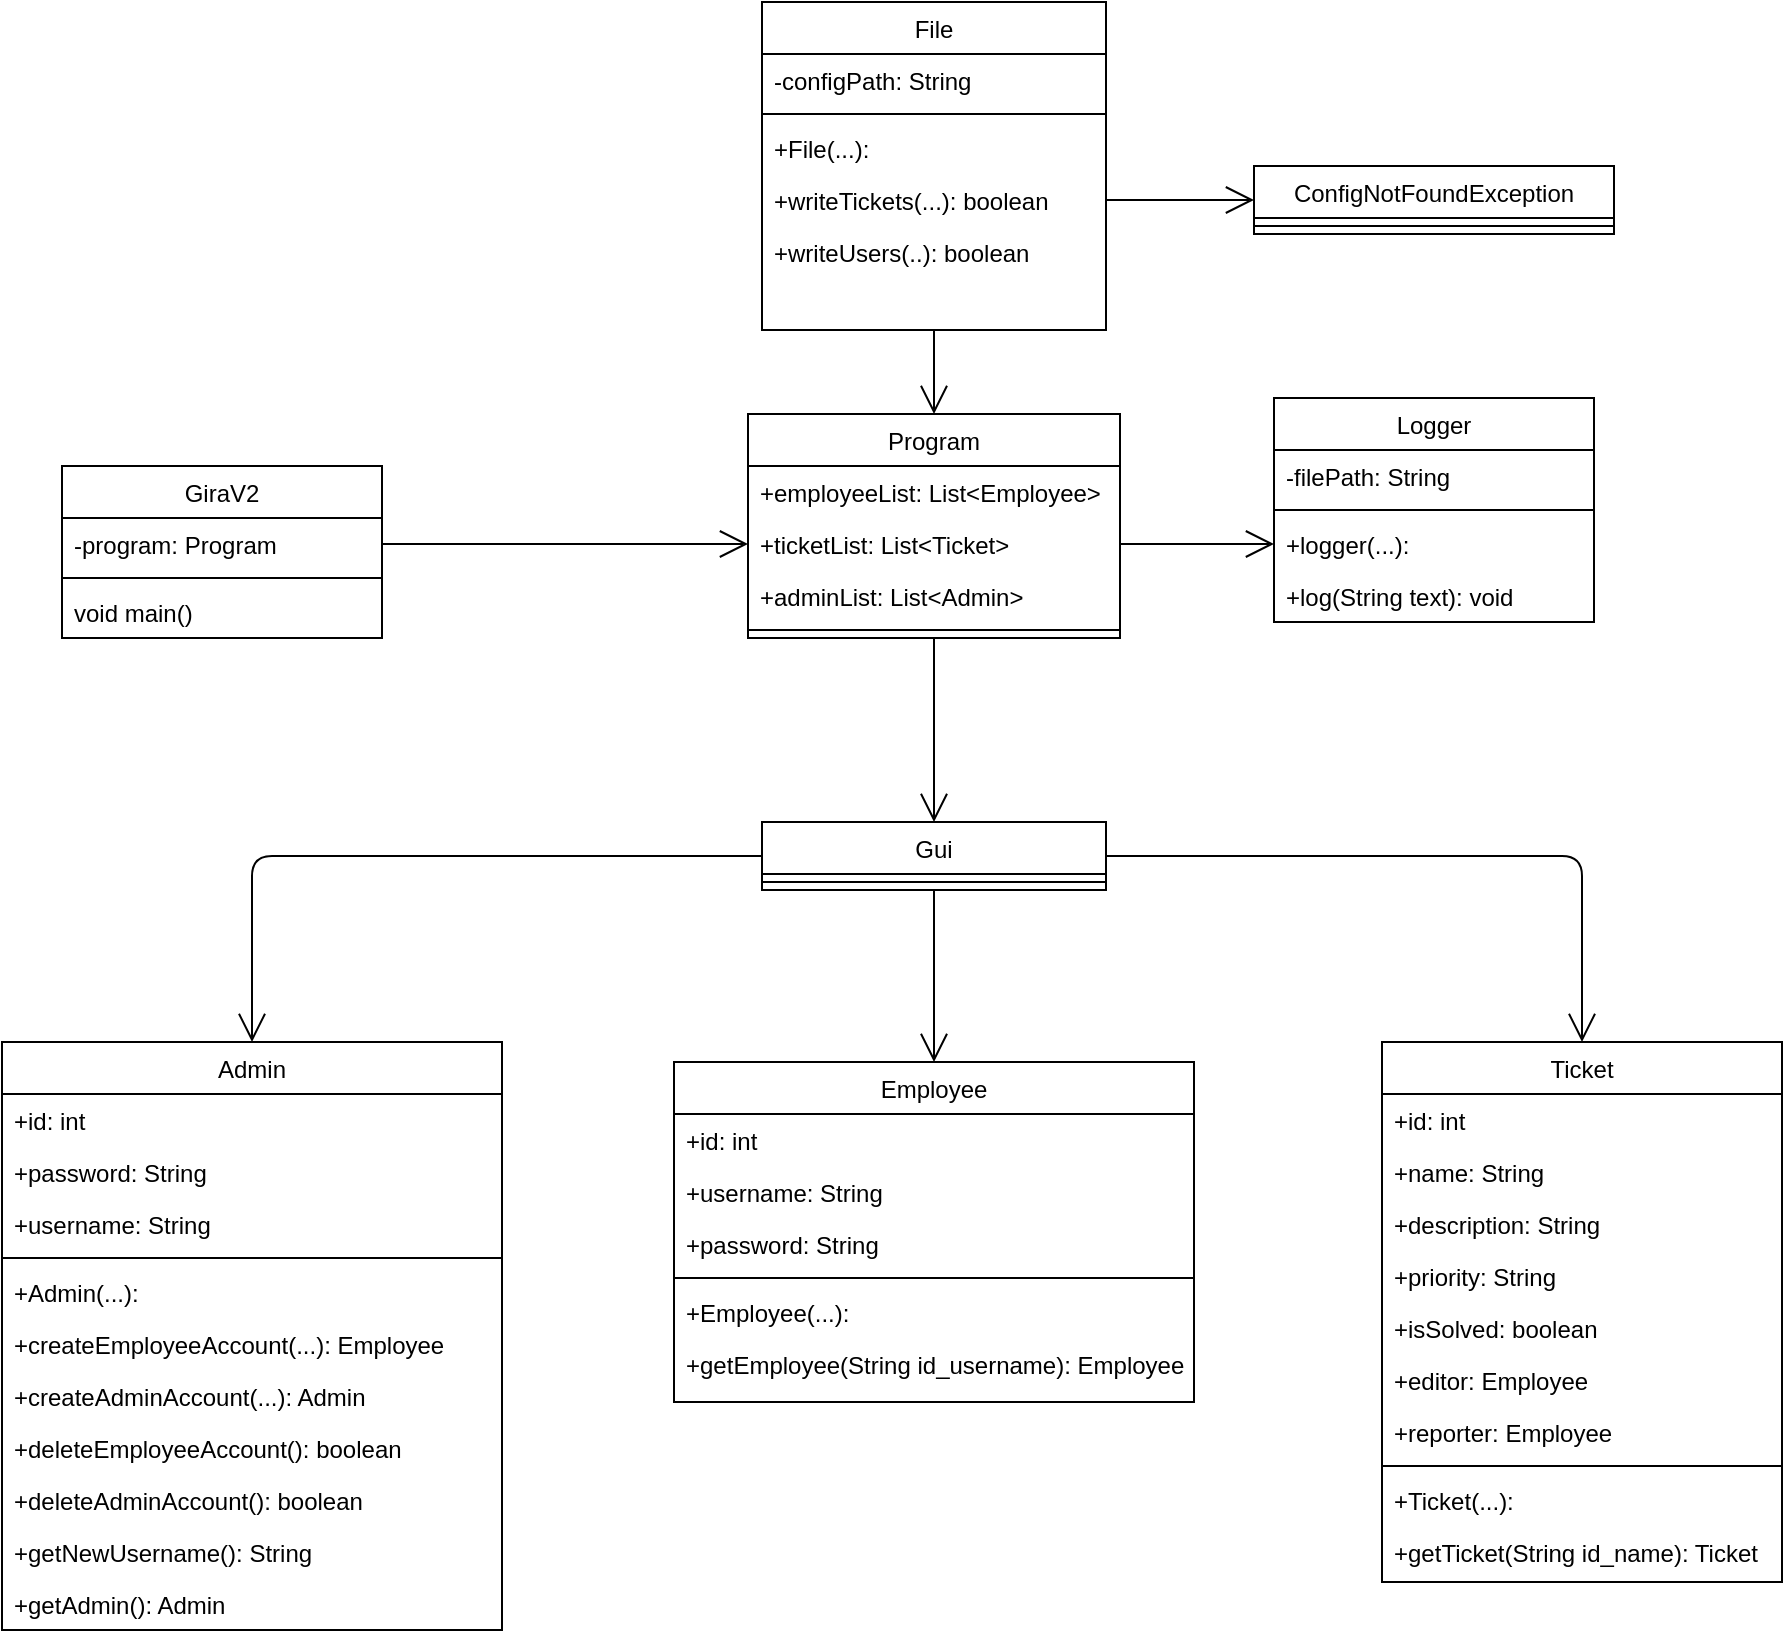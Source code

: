 <mxfile version="14.2.4" type="device"><diagram id="C5RBs43oDa-KdzZeNtuy" name="Page-1"><mxGraphModel dx="1422" dy="1935" grid="1" gridSize="10" guides="1" tooltips="1" connect="1" arrows="1" fold="1" page="1" pageScale="1" pageWidth="827" pageHeight="1169" math="0" shadow="0"><root><mxCell id="WIyWlLk6GJQsqaUBKTNV-0"/><mxCell id="WIyWlLk6GJQsqaUBKTNV-1" parent="WIyWlLk6GJQsqaUBKTNV-0"/><mxCell id="zkfFHV4jXpPFQw0GAbJ--0" value="Admin" style="swimlane;fontStyle=0;align=center;verticalAlign=top;childLayout=stackLayout;horizontal=1;startSize=26;horizontalStack=0;resizeParent=1;resizeLast=0;collapsible=1;marginBottom=0;rounded=0;shadow=0;strokeWidth=1;" parent="WIyWlLk6GJQsqaUBKTNV-1" vertex="1"><mxGeometry x="40" y="370" width="250" height="294" as="geometry"><mxRectangle x="230" y="140" width="160" height="26" as="alternateBounds"/></mxGeometry></mxCell><mxCell id="lcVu2gEmD91j_J88FDu_-38" value="+id: int" style="text;align=left;verticalAlign=top;spacingLeft=4;spacingRight=4;overflow=hidden;rotatable=0;points=[[0,0.5],[1,0.5]];portConstraint=eastwest;rounded=0;shadow=0;html=0;" vertex="1" parent="zkfFHV4jXpPFQw0GAbJ--0"><mxGeometry y="26" width="250" height="26" as="geometry"/></mxCell><mxCell id="lcVu2gEmD91j_J88FDu_-40" value="+password: String" style="text;align=left;verticalAlign=top;spacingLeft=4;spacingRight=4;overflow=hidden;rotatable=0;points=[[0,0.5],[1,0.5]];portConstraint=eastwest;rounded=0;shadow=0;html=0;" vertex="1" parent="zkfFHV4jXpPFQw0GAbJ--0"><mxGeometry y="52" width="250" height="26" as="geometry"/></mxCell><mxCell id="lcVu2gEmD91j_J88FDu_-39" value="+username: String" style="text;align=left;verticalAlign=top;spacingLeft=4;spacingRight=4;overflow=hidden;rotatable=0;points=[[0,0.5],[1,0.5]];portConstraint=eastwest;rounded=0;shadow=0;html=0;" vertex="1" parent="zkfFHV4jXpPFQw0GAbJ--0"><mxGeometry y="78" width="250" height="26" as="geometry"/></mxCell><mxCell id="zkfFHV4jXpPFQw0GAbJ--4" value="" style="line;html=1;strokeWidth=1;align=left;verticalAlign=middle;spacingTop=-1;spacingLeft=3;spacingRight=3;rotatable=0;labelPosition=right;points=[];portConstraint=eastwest;" parent="zkfFHV4jXpPFQw0GAbJ--0" vertex="1"><mxGeometry y="104" width="250" height="8" as="geometry"/></mxCell><mxCell id="zkfFHV4jXpPFQw0GAbJ--5" value="+Admin(...):" style="text;align=left;verticalAlign=top;spacingLeft=4;spacingRight=4;overflow=hidden;rotatable=0;points=[[0,0.5],[1,0.5]];portConstraint=eastwest;" parent="zkfFHV4jXpPFQw0GAbJ--0" vertex="1"><mxGeometry y="112" width="250" height="26" as="geometry"/></mxCell><mxCell id="zUxn0LRt2D8FwQx7hp7--18" value="+createEmployeeAccount(...): Employee" style="text;align=left;verticalAlign=top;spacingLeft=4;spacingRight=4;overflow=hidden;rotatable=0;points=[[0,0.5],[1,0.5]];portConstraint=eastwest;" parent="zkfFHV4jXpPFQw0GAbJ--0" vertex="1"><mxGeometry y="138" width="250" height="26" as="geometry"/></mxCell><mxCell id="zUxn0LRt2D8FwQx7hp7--19" value="+createAdminAccount(...): Admin" style="text;align=left;verticalAlign=top;spacingLeft=4;spacingRight=4;overflow=hidden;rotatable=0;points=[[0,0.5],[1,0.5]];portConstraint=eastwest;" parent="zkfFHV4jXpPFQw0GAbJ--0" vertex="1"><mxGeometry y="164" width="250" height="26" as="geometry"/></mxCell><mxCell id="zUxn0LRt2D8FwQx7hp7--20" value="+deleteEmployeeAccount(): boolean" style="text;align=left;verticalAlign=top;spacingLeft=4;spacingRight=4;overflow=hidden;rotatable=0;points=[[0,0.5],[1,0.5]];portConstraint=eastwest;" parent="zkfFHV4jXpPFQw0GAbJ--0" vertex="1"><mxGeometry y="190" width="250" height="26" as="geometry"/></mxCell><mxCell id="zUxn0LRt2D8FwQx7hp7--21" value="+deleteAdminAccount(): boolean" style="text;align=left;verticalAlign=top;spacingLeft=4;spacingRight=4;overflow=hidden;rotatable=0;points=[[0,0.5],[1,0.5]];portConstraint=eastwest;" parent="zkfFHV4jXpPFQw0GAbJ--0" vertex="1"><mxGeometry y="216" width="250" height="26" as="geometry"/></mxCell><mxCell id="zUxn0LRt2D8FwQx7hp7--22" value="+getNewUsername(): String" style="text;align=left;verticalAlign=top;spacingLeft=4;spacingRight=4;overflow=hidden;rotatable=0;points=[[0,0.5],[1,0.5]];portConstraint=eastwest;" parent="zkfFHV4jXpPFQw0GAbJ--0" vertex="1"><mxGeometry y="242" width="250" height="26" as="geometry"/></mxCell><mxCell id="zUxn0LRt2D8FwQx7hp7--23" value="+getAdmin(): Admin" style="text;align=left;verticalAlign=top;spacingLeft=4;spacingRight=4;overflow=hidden;rotatable=0;points=[[0,0.5],[1,0.5]];portConstraint=eastwest;" parent="zkfFHV4jXpPFQw0GAbJ--0" vertex="1"><mxGeometry y="268" width="250" height="26" as="geometry"/></mxCell><mxCell id="zkfFHV4jXpPFQw0GAbJ--13" value="GiraV2" style="swimlane;fontStyle=0;align=center;verticalAlign=top;childLayout=stackLayout;horizontal=1;startSize=26;horizontalStack=0;resizeParent=1;resizeLast=0;collapsible=1;marginBottom=0;rounded=0;shadow=0;strokeWidth=1;" parent="WIyWlLk6GJQsqaUBKTNV-1" vertex="1"><mxGeometry x="70" y="82" width="160" height="86" as="geometry"><mxRectangle x="340" y="380" width="170" height="26" as="alternateBounds"/></mxGeometry></mxCell><mxCell id="zkfFHV4jXpPFQw0GAbJ--14" value="-program: Program" style="text;align=left;verticalAlign=top;spacingLeft=4;spacingRight=4;overflow=hidden;rotatable=0;points=[[0,0.5],[1,0.5]];portConstraint=eastwest;" parent="zkfFHV4jXpPFQw0GAbJ--13" vertex="1"><mxGeometry y="26" width="160" height="26" as="geometry"/></mxCell><mxCell id="zkfFHV4jXpPFQw0GAbJ--15" value="" style="line;html=1;strokeWidth=1;align=left;verticalAlign=middle;spacingTop=-1;spacingLeft=3;spacingRight=3;rotatable=0;labelPosition=right;points=[];portConstraint=eastwest;" parent="zkfFHV4jXpPFQw0GAbJ--13" vertex="1"><mxGeometry y="52" width="160" height="8" as="geometry"/></mxCell><mxCell id="zUxn0LRt2D8FwQx7hp7--9" value="void main()" style="text;align=left;verticalAlign=top;spacingLeft=4;spacingRight=4;overflow=hidden;rotatable=0;points=[[0,0.5],[1,0.5]];portConstraint=eastwest;" parent="zkfFHV4jXpPFQw0GAbJ--13" vertex="1"><mxGeometry y="60" width="160" height="26" as="geometry"/></mxCell><mxCell id="zkfFHV4jXpPFQw0GAbJ--17" value="Employee" style="swimlane;fontStyle=0;align=center;verticalAlign=top;childLayout=stackLayout;horizontal=1;startSize=26;horizontalStack=0;resizeParent=1;resizeLast=0;collapsible=1;marginBottom=0;rounded=0;shadow=0;strokeWidth=1;" parent="WIyWlLk6GJQsqaUBKTNV-1" vertex="1"><mxGeometry x="376" y="380" width="260" height="170" as="geometry"><mxRectangle x="550" y="140" width="160" height="26" as="alternateBounds"/></mxGeometry></mxCell><mxCell id="zkfFHV4jXpPFQw0GAbJ--19" value="+id: int" style="text;align=left;verticalAlign=top;spacingLeft=4;spacingRight=4;overflow=hidden;rotatable=0;points=[[0,0.5],[1,0.5]];portConstraint=eastwest;rounded=0;shadow=0;html=0;" parent="zkfFHV4jXpPFQw0GAbJ--17" vertex="1"><mxGeometry y="26" width="260" height="26" as="geometry"/></mxCell><mxCell id="zkfFHV4jXpPFQw0GAbJ--20" value="+username: String" style="text;align=left;verticalAlign=top;spacingLeft=4;spacingRight=4;overflow=hidden;rotatable=0;points=[[0,0.5],[1,0.5]];portConstraint=eastwest;rounded=0;shadow=0;html=0;" parent="zkfFHV4jXpPFQw0GAbJ--17" vertex="1"><mxGeometry y="52" width="260" height="26" as="geometry"/></mxCell><mxCell id="lcVu2gEmD91j_J88FDu_-37" value="+password: String" style="text;align=left;verticalAlign=top;spacingLeft=4;spacingRight=4;overflow=hidden;rotatable=0;points=[[0,0.5],[1,0.5]];portConstraint=eastwest;rounded=0;shadow=0;html=0;" vertex="1" parent="zkfFHV4jXpPFQw0GAbJ--17"><mxGeometry y="78" width="260" height="26" as="geometry"/></mxCell><mxCell id="zkfFHV4jXpPFQw0GAbJ--23" value="" style="line;html=1;strokeWidth=1;align=left;verticalAlign=middle;spacingTop=-1;spacingLeft=3;spacingRight=3;rotatable=0;labelPosition=right;points=[];portConstraint=eastwest;" parent="zkfFHV4jXpPFQw0GAbJ--17" vertex="1"><mxGeometry y="104" width="260" height="8" as="geometry"/></mxCell><mxCell id="zkfFHV4jXpPFQw0GAbJ--25" value="+Employee(...):" style="text;align=left;verticalAlign=top;spacingLeft=4;spacingRight=4;overflow=hidden;rotatable=0;points=[[0,0.5],[1,0.5]];portConstraint=eastwest;" parent="zkfFHV4jXpPFQw0GAbJ--17" vertex="1"><mxGeometry y="112" width="260" height="26" as="geometry"/></mxCell><mxCell id="zkfFHV4jXpPFQw0GAbJ--24" value="+getEmployee(String id_username): Employee" style="text;align=left;verticalAlign=top;spacingLeft=4;spacingRight=4;overflow=hidden;rotatable=0;points=[[0,0.5],[1,0.5]];portConstraint=eastwest;" parent="zkfFHV4jXpPFQw0GAbJ--17" vertex="1"><mxGeometry y="138" width="260" height="26" as="geometry"/></mxCell><mxCell id="zUxn0LRt2D8FwQx7hp7--0" value="Ticket" style="swimlane;fontStyle=0;align=center;verticalAlign=top;childLayout=stackLayout;horizontal=1;startSize=26;horizontalStack=0;resizeParent=1;resizeLast=0;collapsible=1;marginBottom=0;rounded=0;shadow=0;strokeWidth=1;" parent="WIyWlLk6GJQsqaUBKTNV-1" vertex="1"><mxGeometry x="730" y="370" width="200" height="270" as="geometry"><mxRectangle x="230" y="140" width="160" height="26" as="alternateBounds"/></mxGeometry></mxCell><mxCell id="zUxn0LRt2D8FwQx7hp7--1" value="+id: int" style="text;align=left;verticalAlign=top;spacingLeft=4;spacingRight=4;overflow=hidden;rotatable=0;points=[[0,0.5],[1,0.5]];portConstraint=eastwest;" parent="zUxn0LRt2D8FwQx7hp7--0" vertex="1"><mxGeometry y="26" width="200" height="26" as="geometry"/></mxCell><mxCell id="zUxn0LRt2D8FwQx7hp7--2" value="+name: String" style="text;align=left;verticalAlign=top;spacingLeft=4;spacingRight=4;overflow=hidden;rotatable=0;points=[[0,0.5],[1,0.5]];portConstraint=eastwest;rounded=0;shadow=0;html=0;" parent="zUxn0LRt2D8FwQx7hp7--0" vertex="1"><mxGeometry y="52" width="200" height="26" as="geometry"/></mxCell><mxCell id="zUxn0LRt2D8FwQx7hp7--24" value="+description: String" style="text;align=left;verticalAlign=top;spacingLeft=4;spacingRight=4;overflow=hidden;rotatable=0;points=[[0,0.5],[1,0.5]];portConstraint=eastwest;rounded=0;shadow=0;html=0;" parent="zUxn0LRt2D8FwQx7hp7--0" vertex="1"><mxGeometry y="78" width="200" height="26" as="geometry"/></mxCell><mxCell id="zUxn0LRt2D8FwQx7hp7--25" value="+priority: String" style="text;align=left;verticalAlign=top;spacingLeft=4;spacingRight=4;overflow=hidden;rotatable=0;points=[[0,0.5],[1,0.5]];portConstraint=eastwest;rounded=0;shadow=0;html=0;" parent="zUxn0LRt2D8FwQx7hp7--0" vertex="1"><mxGeometry y="104" width="200" height="26" as="geometry"/></mxCell><mxCell id="zUxn0LRt2D8FwQx7hp7--27" value="+isSolved: boolean" style="text;align=left;verticalAlign=top;spacingLeft=4;spacingRight=4;overflow=hidden;rotatable=0;points=[[0,0.5],[1,0.5]];portConstraint=eastwest;rounded=0;shadow=0;html=0;" parent="zUxn0LRt2D8FwQx7hp7--0" vertex="1"><mxGeometry y="130" width="200" height="26" as="geometry"/></mxCell><mxCell id="zUxn0LRt2D8FwQx7hp7--26" value="+editor: Employee" style="text;align=left;verticalAlign=top;spacingLeft=4;spacingRight=4;overflow=hidden;rotatable=0;points=[[0,0.5],[1,0.5]];portConstraint=eastwest;rounded=0;shadow=0;html=0;" parent="zUxn0LRt2D8FwQx7hp7--0" vertex="1"><mxGeometry y="156" width="200" height="26" as="geometry"/></mxCell><mxCell id="zUxn0LRt2D8FwQx7hp7--3" value="+reporter: Employee" style="text;align=left;verticalAlign=top;spacingLeft=4;spacingRight=4;overflow=hidden;rotatable=0;points=[[0,0.5],[1,0.5]];portConstraint=eastwest;rounded=0;shadow=0;html=0;" parent="zUxn0LRt2D8FwQx7hp7--0" vertex="1"><mxGeometry y="182" width="200" height="26" as="geometry"/></mxCell><mxCell id="zUxn0LRt2D8FwQx7hp7--4" value="" style="line;html=1;strokeWidth=1;align=left;verticalAlign=middle;spacingTop=-1;spacingLeft=3;spacingRight=3;rotatable=0;labelPosition=right;points=[];portConstraint=eastwest;" parent="zUxn0LRt2D8FwQx7hp7--0" vertex="1"><mxGeometry y="208" width="200" height="8" as="geometry"/></mxCell><mxCell id="zUxn0LRt2D8FwQx7hp7--5" value="+Ticket(...):" style="text;align=left;verticalAlign=top;spacingLeft=4;spacingRight=4;overflow=hidden;rotatable=0;points=[[0,0.5],[1,0.5]];portConstraint=eastwest;" parent="zUxn0LRt2D8FwQx7hp7--0" vertex="1"><mxGeometry y="216" width="200" height="26" as="geometry"/></mxCell><mxCell id="zUxn0LRt2D8FwQx7hp7--28" value="+getTicket(String id_name): Ticket" style="text;align=left;verticalAlign=top;spacingLeft=4;spacingRight=4;overflow=hidden;rotatable=0;points=[[0,0.5],[1,0.5]];portConstraint=eastwest;" parent="zUxn0LRt2D8FwQx7hp7--0" vertex="1"><mxGeometry y="242" width="200" height="26" as="geometry"/></mxCell><mxCell id="lcVu2gEmD91j_J88FDu_-0" value="Gui" style="swimlane;fontStyle=0;align=center;verticalAlign=top;childLayout=stackLayout;horizontal=1;startSize=26;horizontalStack=0;resizeParent=1;resizeLast=0;collapsible=1;marginBottom=0;rounded=0;shadow=0;strokeWidth=1;" vertex="1" parent="WIyWlLk6GJQsqaUBKTNV-1"><mxGeometry x="420" y="260" width="172" height="34" as="geometry"><mxRectangle x="550" y="140" width="160" height="26" as="alternateBounds"/></mxGeometry></mxCell><mxCell id="lcVu2gEmD91j_J88FDu_-4" value="" style="line;html=1;strokeWidth=1;align=left;verticalAlign=middle;spacingTop=-1;spacingLeft=3;spacingRight=3;rotatable=0;labelPosition=right;points=[];portConstraint=eastwest;" vertex="1" parent="lcVu2gEmD91j_J88FDu_-0"><mxGeometry y="26" width="172" height="8" as="geometry"/></mxCell><mxCell id="lcVu2gEmD91j_J88FDu_-7" value="File" style="swimlane;fontStyle=0;align=center;verticalAlign=top;childLayout=stackLayout;horizontal=1;startSize=26;horizontalStack=0;resizeParent=1;resizeLast=0;collapsible=1;marginBottom=0;rounded=0;shadow=0;strokeWidth=1;" vertex="1" parent="WIyWlLk6GJQsqaUBKTNV-1"><mxGeometry x="420" y="-150" width="172" height="164" as="geometry"><mxRectangle x="550" y="140" width="160" height="26" as="alternateBounds"/></mxGeometry></mxCell><mxCell id="lcVu2gEmD91j_J88FDu_-44" value="-configPath: String" style="text;align=left;verticalAlign=top;spacingLeft=4;spacingRight=4;overflow=hidden;rotatable=0;points=[[0,0.5],[1,0.5]];portConstraint=eastwest;" vertex="1" parent="lcVu2gEmD91j_J88FDu_-7"><mxGeometry y="26" width="172" height="26" as="geometry"/></mxCell><mxCell id="lcVu2gEmD91j_J88FDu_-11" value="" style="line;html=1;strokeWidth=1;align=left;verticalAlign=middle;spacingTop=-1;spacingLeft=3;spacingRight=3;rotatable=0;labelPosition=right;points=[];portConstraint=eastwest;" vertex="1" parent="lcVu2gEmD91j_J88FDu_-7"><mxGeometry y="52" width="172" height="8" as="geometry"/></mxCell><mxCell id="lcVu2gEmD91j_J88FDu_-45" value="+File(...):" style="text;align=left;verticalAlign=top;spacingLeft=4;spacingRight=4;overflow=hidden;rotatable=0;points=[[0,0.5],[1,0.5]];portConstraint=eastwest;" vertex="1" parent="lcVu2gEmD91j_J88FDu_-7"><mxGeometry y="60" width="172" height="26" as="geometry"/></mxCell><mxCell id="lcVu2gEmD91j_J88FDu_-46" value="+writeTickets(...): boolean" style="text;align=left;verticalAlign=top;spacingLeft=4;spacingRight=4;overflow=hidden;rotatable=0;points=[[0,0.5],[1,0.5]];portConstraint=eastwest;" vertex="1" parent="lcVu2gEmD91j_J88FDu_-7"><mxGeometry y="86" width="172" height="26" as="geometry"/></mxCell><mxCell id="lcVu2gEmD91j_J88FDu_-47" value="+writeUsers(..): boolean" style="text;align=left;verticalAlign=top;spacingLeft=4;spacingRight=4;overflow=hidden;rotatable=0;points=[[0,0.5],[1,0.5]];portConstraint=eastwest;" vertex="1" parent="lcVu2gEmD91j_J88FDu_-7"><mxGeometry y="112" width="172" height="26" as="geometry"/></mxCell><mxCell id="lcVu2gEmD91j_J88FDu_-16" value="Program" style="swimlane;fontStyle=0;align=center;verticalAlign=top;childLayout=stackLayout;horizontal=1;startSize=26;horizontalStack=0;resizeParent=1;resizeLast=0;collapsible=1;marginBottom=0;rounded=0;shadow=0;strokeWidth=1;" vertex="1" parent="WIyWlLk6GJQsqaUBKTNV-1"><mxGeometry x="413" y="56" width="186" height="112" as="geometry"><mxRectangle x="340" y="380" width="170" height="26" as="alternateBounds"/></mxGeometry></mxCell><mxCell id="lcVu2gEmD91j_J88FDu_-17" value="+employeeList: List&lt;Employee&gt;" style="text;align=left;verticalAlign=top;spacingLeft=4;spacingRight=4;overflow=hidden;rotatable=0;points=[[0,0.5],[1,0.5]];portConstraint=eastwest;" vertex="1" parent="lcVu2gEmD91j_J88FDu_-16"><mxGeometry y="26" width="186" height="26" as="geometry"/></mxCell><mxCell id="lcVu2gEmD91j_J88FDu_-18" value="+ticketList: List&lt;Ticket&gt;" style="text;align=left;verticalAlign=top;spacingLeft=4;spacingRight=4;overflow=hidden;rotatable=0;points=[[0,0.5],[1,0.5]];portConstraint=eastwest;" vertex="1" parent="lcVu2gEmD91j_J88FDu_-16"><mxGeometry y="52" width="186" height="26" as="geometry"/></mxCell><mxCell id="lcVu2gEmD91j_J88FDu_-19" value="+adminList: List&lt;Admin&gt;" style="text;align=left;verticalAlign=top;spacingLeft=4;spacingRight=4;overflow=hidden;rotatable=0;points=[[0,0.5],[1,0.5]];portConstraint=eastwest;" vertex="1" parent="lcVu2gEmD91j_J88FDu_-16"><mxGeometry y="78" width="186" height="26" as="geometry"/></mxCell><mxCell id="lcVu2gEmD91j_J88FDu_-20" value="" style="line;html=1;strokeWidth=1;align=left;verticalAlign=middle;spacingTop=-1;spacingLeft=3;spacingRight=3;rotatable=0;labelPosition=right;points=[];portConstraint=eastwest;" vertex="1" parent="lcVu2gEmD91j_J88FDu_-16"><mxGeometry y="104" width="186" height="8" as="geometry"/></mxCell><mxCell id="lcVu2gEmD91j_J88FDu_-23" value="Logger" style="swimlane;fontStyle=0;align=center;verticalAlign=top;childLayout=stackLayout;horizontal=1;startSize=26;horizontalStack=0;resizeParent=1;resizeLast=0;collapsible=1;marginBottom=0;rounded=0;shadow=0;strokeWidth=1;" vertex="1" parent="WIyWlLk6GJQsqaUBKTNV-1"><mxGeometry x="676" y="48" width="160" height="112" as="geometry"><mxRectangle x="340" y="380" width="170" height="26" as="alternateBounds"/></mxGeometry></mxCell><mxCell id="lcVu2gEmD91j_J88FDu_-24" value="-filePath: String" style="text;align=left;verticalAlign=top;spacingLeft=4;spacingRight=4;overflow=hidden;rotatable=0;points=[[0,0.5],[1,0.5]];portConstraint=eastwest;" vertex="1" parent="lcVu2gEmD91j_J88FDu_-23"><mxGeometry y="26" width="160" height="26" as="geometry"/></mxCell><mxCell id="lcVu2gEmD91j_J88FDu_-27" value="" style="line;html=1;strokeWidth=1;align=left;verticalAlign=middle;spacingTop=-1;spacingLeft=3;spacingRight=3;rotatable=0;labelPosition=right;points=[];portConstraint=eastwest;" vertex="1" parent="lcVu2gEmD91j_J88FDu_-23"><mxGeometry y="52" width="160" height="8" as="geometry"/></mxCell><mxCell id="lcVu2gEmD91j_J88FDu_-29" value="+logger(...):" style="text;align=left;verticalAlign=top;spacingLeft=4;spacingRight=4;overflow=hidden;rotatable=0;points=[[0,0.5],[1,0.5]];portConstraint=eastwest;" vertex="1" parent="lcVu2gEmD91j_J88FDu_-23"><mxGeometry y="60" width="160" height="26" as="geometry"/></mxCell><mxCell id="lcVu2gEmD91j_J88FDu_-36" value="+log(String text): void" style="text;align=left;verticalAlign=top;spacingLeft=4;spacingRight=4;overflow=hidden;rotatable=0;points=[[0,0.5],[1,0.5]];portConstraint=eastwest;" vertex="1" parent="lcVu2gEmD91j_J88FDu_-23"><mxGeometry y="86" width="160" height="26" as="geometry"/></mxCell><mxCell id="lcVu2gEmD91j_J88FDu_-30" value="ConfigNotFoundException" style="swimlane;fontStyle=0;align=center;verticalAlign=top;childLayout=stackLayout;horizontal=1;startSize=26;horizontalStack=0;resizeParent=1;resizeLast=0;collapsible=1;marginBottom=0;rounded=0;shadow=0;strokeWidth=1;" vertex="1" parent="WIyWlLk6GJQsqaUBKTNV-1"><mxGeometry x="666" y="-68" width="180" height="34" as="geometry"><mxRectangle x="340" y="380" width="170" height="26" as="alternateBounds"/></mxGeometry></mxCell><mxCell id="lcVu2gEmD91j_J88FDu_-34" value="" style="line;html=1;strokeWidth=1;align=left;verticalAlign=middle;spacingTop=-1;spacingLeft=3;spacingRight=3;rotatable=0;labelPosition=right;points=[];portConstraint=eastwest;" vertex="1" parent="lcVu2gEmD91j_J88FDu_-30"><mxGeometry y="26" width="180" height="8" as="geometry"/></mxCell><mxCell id="lcVu2gEmD91j_J88FDu_-49" value="" style="endArrow=open;endFill=1;endSize=12;html=1;exitX=1;exitY=0.5;exitDx=0;exitDy=0;entryX=0;entryY=0.5;entryDx=0;entryDy=0;" edge="1" parent="WIyWlLk6GJQsqaUBKTNV-1" source="zkfFHV4jXpPFQw0GAbJ--14" target="lcVu2gEmD91j_J88FDu_-18"><mxGeometry width="160" relative="1" as="geometry"><mxPoint x="330" y="290" as="sourcePoint"/><mxPoint x="490" y="290" as="targetPoint"/></mxGeometry></mxCell><mxCell id="lcVu2gEmD91j_J88FDu_-50" value="" style="endArrow=open;endFill=1;endSize=12;html=1;exitX=0.5;exitY=1;exitDx=0;exitDy=0;entryX=0.5;entryY=0;entryDx=0;entryDy=0;" edge="1" parent="WIyWlLk6GJQsqaUBKTNV-1" source="lcVu2gEmD91j_J88FDu_-16" target="lcVu2gEmD91j_J88FDu_-0"><mxGeometry width="160" relative="1" as="geometry"><mxPoint x="330" y="290" as="sourcePoint"/><mxPoint x="490" y="290" as="targetPoint"/></mxGeometry></mxCell><mxCell id="lcVu2gEmD91j_J88FDu_-51" value="" style="endArrow=open;endFill=1;endSize=12;html=1;exitX=0.5;exitY=1;exitDx=0;exitDy=0;entryX=0.5;entryY=0;entryDx=0;entryDy=0;" edge="1" parent="WIyWlLk6GJQsqaUBKTNV-1" source="lcVu2gEmD91j_J88FDu_-0" target="zkfFHV4jXpPFQw0GAbJ--17"><mxGeometry width="160" relative="1" as="geometry"><mxPoint x="330" y="290" as="sourcePoint"/><mxPoint x="490" y="290" as="targetPoint"/></mxGeometry></mxCell><mxCell id="lcVu2gEmD91j_J88FDu_-52" value="" style="endArrow=open;endFill=1;endSize=12;html=1;exitX=0;exitY=0.5;exitDx=0;exitDy=0;entryX=0.5;entryY=0;entryDx=0;entryDy=0;" edge="1" parent="WIyWlLk6GJQsqaUBKTNV-1" source="lcVu2gEmD91j_J88FDu_-0" target="zkfFHV4jXpPFQw0GAbJ--0"><mxGeometry width="160" relative="1" as="geometry"><mxPoint x="330" y="290" as="sourcePoint"/><mxPoint x="490" y="290" as="targetPoint"/><Array as="points"><mxPoint x="165" y="277"/></Array></mxGeometry></mxCell><mxCell id="lcVu2gEmD91j_J88FDu_-53" value="" style="endArrow=open;endFill=1;endSize=12;html=1;exitX=1;exitY=0.5;exitDx=0;exitDy=0;entryX=0.5;entryY=0;entryDx=0;entryDy=0;" edge="1" parent="WIyWlLk6GJQsqaUBKTNV-1" source="lcVu2gEmD91j_J88FDu_-0" target="zUxn0LRt2D8FwQx7hp7--0"><mxGeometry width="160" relative="1" as="geometry"><mxPoint x="330" y="290" as="sourcePoint"/><mxPoint x="490" y="290" as="targetPoint"/><Array as="points"><mxPoint x="830" y="277"/></Array></mxGeometry></mxCell><mxCell id="lcVu2gEmD91j_J88FDu_-54" value="" style="endArrow=open;endFill=1;endSize=12;html=1;exitX=1;exitY=0.5;exitDx=0;exitDy=0;entryX=0;entryY=0.5;entryDx=0;entryDy=0;" edge="1" parent="WIyWlLk6GJQsqaUBKTNV-1" source="lcVu2gEmD91j_J88FDu_-18" target="lcVu2gEmD91j_J88FDu_-29"><mxGeometry width="160" relative="1" as="geometry"><mxPoint x="330" y="290" as="sourcePoint"/><mxPoint x="490" y="290" as="targetPoint"/></mxGeometry></mxCell><mxCell id="lcVu2gEmD91j_J88FDu_-55" value="" style="endArrow=open;endFill=1;endSize=12;html=1;exitX=0.5;exitY=1;exitDx=0;exitDy=0;entryX=0.5;entryY=0;entryDx=0;entryDy=0;" edge="1" parent="WIyWlLk6GJQsqaUBKTNV-1" source="lcVu2gEmD91j_J88FDu_-7" target="lcVu2gEmD91j_J88FDu_-16"><mxGeometry width="160" relative="1" as="geometry"><mxPoint x="330" y="190" as="sourcePoint"/><mxPoint x="490" y="190" as="targetPoint"/></mxGeometry></mxCell><mxCell id="lcVu2gEmD91j_J88FDu_-56" value="" style="endArrow=open;endFill=1;endSize=12;html=1;exitX=1;exitY=0.5;exitDx=0;exitDy=0;entryX=0;entryY=0.5;entryDx=0;entryDy=0;" edge="1" parent="WIyWlLk6GJQsqaUBKTNV-1" source="lcVu2gEmD91j_J88FDu_-46" target="lcVu2gEmD91j_J88FDu_-30"><mxGeometry width="160" relative="1" as="geometry"><mxPoint x="330" y="190" as="sourcePoint"/><mxPoint x="490" y="190" as="targetPoint"/></mxGeometry></mxCell></root></mxGraphModel></diagram></mxfile>